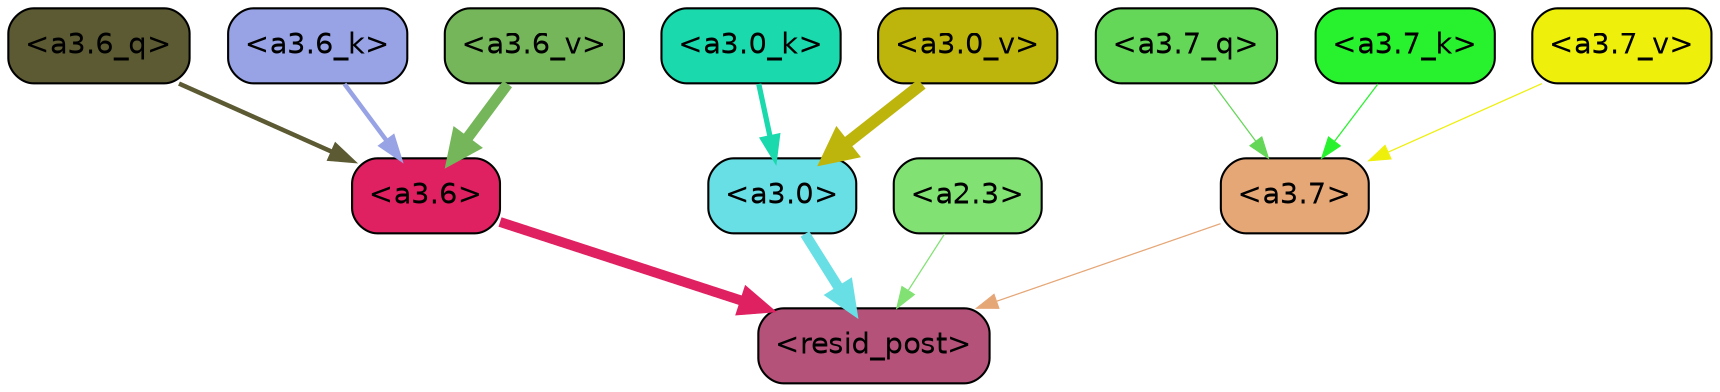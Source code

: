 strict digraph "" {
	graph [bgcolor=transparent,
		layout=dot,
		overlap=false,
		splines=true
	];
	"<a3.7>"	[color=black,
		fillcolor="#e6a777",
		fontname=Helvetica,
		shape=box,
		style="filled, rounded"];
	"<resid_post>"	[color=black,
		fillcolor="#b45279",
		fontname=Helvetica,
		shape=box,
		style="filled, rounded"];
	"<a3.7>" -> "<resid_post>"	[color="#e6a777",
		penwidth=0.6];
	"<a3.6>"	[color=black,
		fillcolor="#e02161",
		fontname=Helvetica,
		shape=box,
		style="filled, rounded"];
	"<a3.6>" -> "<resid_post>"	[color="#e02161",
		penwidth=4.746312499046326];
	"<a3.0>"	[color=black,
		fillcolor="#67dfe5",
		fontname=Helvetica,
		shape=box,
		style="filled, rounded"];
	"<a3.0>" -> "<resid_post>"	[color="#67dfe5",
		penwidth=4.896343111991882];
	"<a2.3>"	[color=black,
		fillcolor="#81e273",
		fontname=Helvetica,
		shape=box,
		style="filled, rounded"];
	"<a2.3>" -> "<resid_post>"	[color="#81e273",
		penwidth=0.6];
	"<a3.7_q>"	[color=black,
		fillcolor="#64d658",
		fontname=Helvetica,
		shape=box,
		style="filled, rounded"];
	"<a3.7_q>" -> "<a3.7>"	[color="#64d658",
		penwidth=0.6];
	"<a3.6_q>"	[color=black,
		fillcolor="#5c5a33",
		fontname=Helvetica,
		shape=box,
		style="filled, rounded"];
	"<a3.6_q>" -> "<a3.6>"	[color="#5c5a33",
		penwidth=2.160832464694977];
	"<a3.7_k>"	[color=black,
		fillcolor="#28f22e",
		fontname=Helvetica,
		shape=box,
		style="filled, rounded"];
	"<a3.7_k>" -> "<a3.7>"	[color="#28f22e",
		penwidth=0.6];
	"<a3.6_k>"	[color=black,
		fillcolor="#97a3e4",
		fontname=Helvetica,
		shape=box,
		style="filled, rounded"];
	"<a3.6_k>" -> "<a3.6>"	[color="#97a3e4",
		penwidth=2.13908451795578];
	"<a3.0_k>"	[color=black,
		fillcolor="#19d9ad",
		fontname=Helvetica,
		shape=box,
		style="filled, rounded"];
	"<a3.0_k>" -> "<a3.0>"	[color="#19d9ad",
		penwidth=2.520303964614868];
	"<a3.7_v>"	[color=black,
		fillcolor="#eef00c",
		fontname=Helvetica,
		shape=box,
		style="filled, rounded"];
	"<a3.7_v>" -> "<a3.7>"	[color="#eef00c",
		penwidth=0.6];
	"<a3.6_v>"	[color=black,
		fillcolor="#74b659",
		fontname=Helvetica,
		shape=box,
		style="filled, rounded"];
	"<a3.6_v>" -> "<a3.6>"	[color="#74b659",
		penwidth=5.297133803367615];
	"<a3.0_v>"	[color=black,
		fillcolor="#bdb50c",
		fontname=Helvetica,
		shape=box,
		style="filled, rounded"];
	"<a3.0_v>" -> "<a3.0>"	[color="#bdb50c",
		penwidth=5.680712580680847];
}
